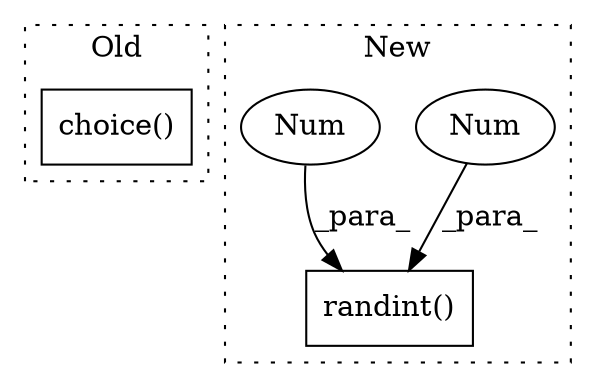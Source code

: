 digraph G {
subgraph cluster0 {
1 [label="choice()" a="75" s="4018,4054" l="20,1" shape="box"];
label = "Old";
style="dotted";
}
subgraph cluster1 {
2 [label="randint()" a="75" s="3974,4005" l="21,1" shape="box"];
3 [label="Num" a="76" s="3995" l="4" shape="ellipse"];
4 [label="Num" a="76" s="4001" l="4" shape="ellipse"];
label = "New";
style="dotted";
}
3 -> 2 [label="_para_"];
4 -> 2 [label="_para_"];
}